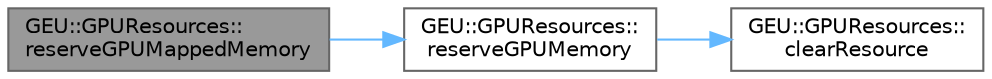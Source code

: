 digraph "GEU::GPUResources::reserveGPUMappedMemory"
{
 // LATEX_PDF_SIZE
  bgcolor="transparent";
  edge [fontname=Helvetica,fontsize=10,labelfontname=Helvetica,labelfontsize=10];
  node [fontname=Helvetica,fontsize=10,shape=box,height=0.2,width=0.4];
  rankdir="LR";
  Node1 [id="Node000001",label="GEU::GPUResources::\lreserveGPUMappedMemory",height=0.2,width=0.4,color="gray40", fillcolor="grey60", style="filled", fontcolor="black",tooltip=" "];
  Node1 -> Node2 [id="edge1_Node000001_Node000002",color="steelblue1",style="solid",tooltip=" "];
  Node2 [id="Node000002",label="GEU::GPUResources::\lreserveGPUMemory",height=0.2,width=0.4,color="grey40", fillcolor="white", style="filled",URL="$d2/d01/struct_g_e_u_1_1_g_p_u_resources.html#add637910eeb07649f3331aa3d5933129",tooltip=" "];
  Node2 -> Node3 [id="edge2_Node000002_Node000003",color="steelblue1",style="solid",tooltip=" "];
  Node3 [id="Node000003",label="GEU::GPUResources::\lclearResource",height=0.2,width=0.4,color="grey40", fillcolor="white", style="filled",URL="$d2/d01/struct_g_e_u_1_1_g_p_u_resources.html#ac68e27aa4ccefc5c42bc6a5186a5b292",tooltip=" "];
}
